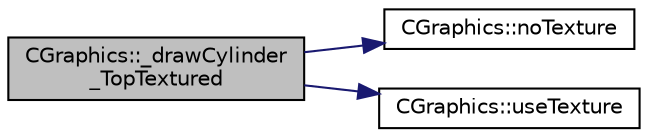 digraph "CGraphics::_drawCylinder_TopTextured"
{
 // INTERACTIVE_SVG=YES
  edge [fontname="Helvetica",fontsize="10",labelfontname="Helvetica",labelfontsize="10"];
  node [fontname="Helvetica",fontsize="10",shape=record];
  rankdir="LR";
  Node1 [label="CGraphics::_drawCylinder\l_TopTextured",height=0.2,width=0.4,color="black", fillcolor="grey75", style="filled", fontcolor="black"];
  Node1 -> Node2 [color="midnightblue",fontsize="10",style="solid",fontname="Helvetica"];
  Node2 [label="CGraphics::noTexture",height=0.2,width=0.4,color="black", fillcolor="white", style="filled",URL="$dc/d90/class_c_graphics.html#a204e81e3320bd7eea995c6b8af51a40f"];
  Node1 -> Node3 [color="midnightblue",fontsize="10",style="solid",fontname="Helvetica"];
  Node3 [label="CGraphics::useTexture",height=0.2,width=0.4,color="black", fillcolor="white", style="filled",URL="$dc/d90/class_c_graphics.html#af14f4e123c713ff01139a7b0a0b8d663"];
}
